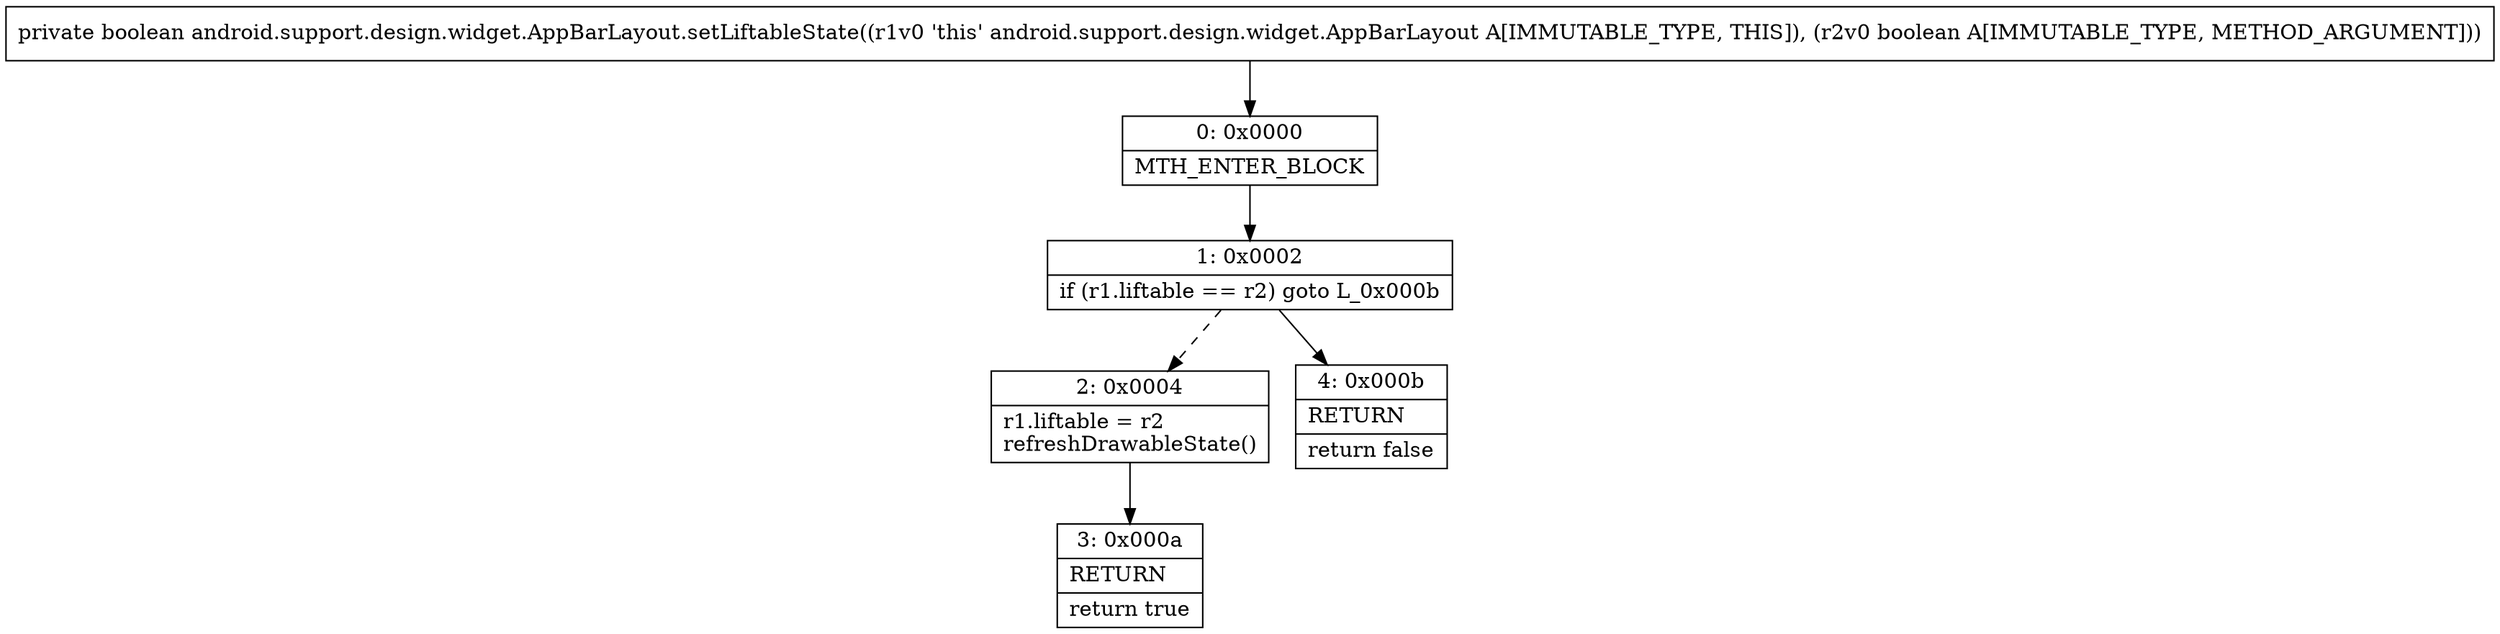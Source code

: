 digraph "CFG forandroid.support.design.widget.AppBarLayout.setLiftableState(Z)Z" {
Node_0 [shape=record,label="{0\:\ 0x0000|MTH_ENTER_BLOCK\l}"];
Node_1 [shape=record,label="{1\:\ 0x0002|if (r1.liftable == r2) goto L_0x000b\l}"];
Node_2 [shape=record,label="{2\:\ 0x0004|r1.liftable = r2\lrefreshDrawableState()\l}"];
Node_3 [shape=record,label="{3\:\ 0x000a|RETURN\l|return true\l}"];
Node_4 [shape=record,label="{4\:\ 0x000b|RETURN\l|return false\l}"];
MethodNode[shape=record,label="{private boolean android.support.design.widget.AppBarLayout.setLiftableState((r1v0 'this' android.support.design.widget.AppBarLayout A[IMMUTABLE_TYPE, THIS]), (r2v0 boolean A[IMMUTABLE_TYPE, METHOD_ARGUMENT])) }"];
MethodNode -> Node_0;
Node_0 -> Node_1;
Node_1 -> Node_2[style=dashed];
Node_1 -> Node_4;
Node_2 -> Node_3;
}

